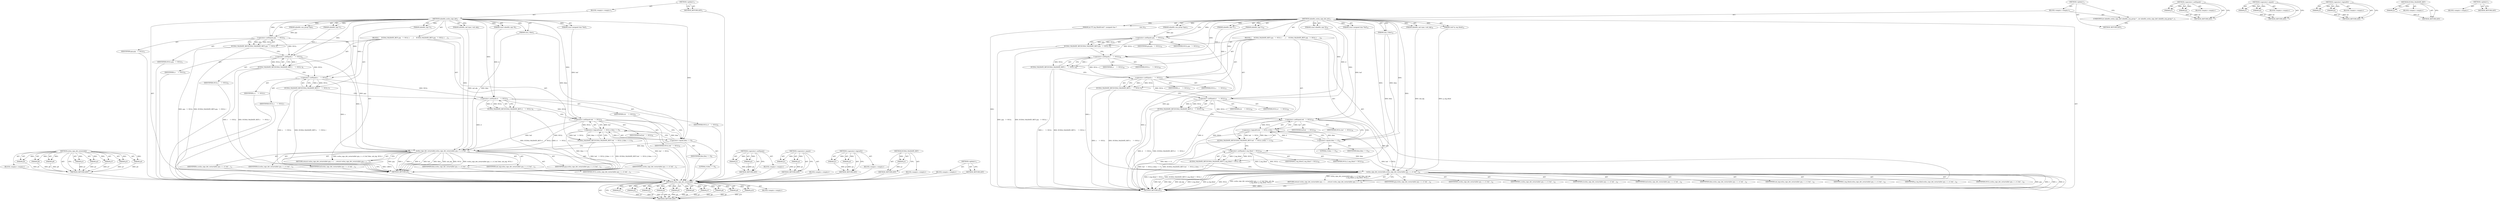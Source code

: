 digraph "&lt;global&gt;" {
vulnerable_97 [label=<(METHOD,ecdsa_sign_det_restartable)>];
vulnerable_98 [label=<(PARAM,p1)>];
vulnerable_99 [label=<(PARAM,p2)>];
vulnerable_100 [label=<(PARAM,p3)>];
vulnerable_101 [label=<(PARAM,p4)>];
vulnerable_102 [label=<(PARAM,p5)>];
vulnerable_103 [label=<(PARAM,p6)>];
vulnerable_104 [label=<(PARAM,p7)>];
vulnerable_105 [label=<(PARAM,p8)>];
vulnerable_106 [label=<(BLOCK,&lt;empty&gt;,&lt;empty&gt;)>];
vulnerable_107 [label=<(METHOD_RETURN,ANY)>];
vulnerable_6 [label=<(METHOD,&lt;global&gt;)<SUB>1</SUB>>];
vulnerable_7 [label=<(BLOCK,&lt;empty&gt;,&lt;empty&gt;)<SUB>1</SUB>>];
vulnerable_8 [label=<(METHOD,mbedtls_ecdsa_sign_det)<SUB>1</SUB>>];
vulnerable_9 [label=<(PARAM,mbedtls_ecp_group *grp)<SUB>1</SUB>>];
vulnerable_10 [label=<(PARAM,mbedtls_mpi *r)<SUB>1</SUB>>];
vulnerable_11 [label=<(PARAM,mbedtls_mpi *s)<SUB>1</SUB>>];
vulnerable_12 [label=<(PARAM,const mbedtls_mpi *d)<SUB>2</SUB>>];
vulnerable_13 [label=<(PARAM,const unsigned char *buf)<SUB>2</SUB>>];
vulnerable_14 [label=<(PARAM,size_t blen)<SUB>2</SUB>>];
vulnerable_15 [label=<(PARAM,mbedtls_md_type_t md_alg)<SUB>3</SUB>>];
vulnerable_16 [label=<(BLOCK,{
     ECDSA_VALIDATE_RET( grp   != NULL );
   ...,{
     ECDSA_VALIDATE_RET( grp   != NULL );
   ...)<SUB>4</SUB>>];
vulnerable_17 [label=<(ECDSA_VALIDATE_RET,ECDSA_VALIDATE_RET( grp   != NULL ))<SUB>5</SUB>>];
vulnerable_18 [label=<(&lt;operator&gt;.notEquals,grp   != NULL)<SUB>5</SUB>>];
vulnerable_19 [label=<(IDENTIFIER,grp,grp   != NULL)<SUB>5</SUB>>];
vulnerable_20 [label=<(IDENTIFIER,NULL,grp   != NULL)<SUB>5</SUB>>];
vulnerable_21 [label=<(ECDSA_VALIDATE_RET,ECDSA_VALIDATE_RET( r     != NULL ))<SUB>6</SUB>>];
vulnerable_22 [label=<(&lt;operator&gt;.notEquals,r     != NULL)<SUB>6</SUB>>];
vulnerable_23 [label=<(IDENTIFIER,r,r     != NULL)<SUB>6</SUB>>];
vulnerable_24 [label=<(IDENTIFIER,NULL,r     != NULL)<SUB>6</SUB>>];
vulnerable_25 [label=<(ECDSA_VALIDATE_RET,ECDSA_VALIDATE_RET( s     != NULL ))<SUB>7</SUB>>];
vulnerable_26 [label=<(&lt;operator&gt;.notEquals,s     != NULL)<SUB>7</SUB>>];
vulnerable_27 [label=<(IDENTIFIER,s,s     != NULL)<SUB>7</SUB>>];
vulnerable_28 [label=<(IDENTIFIER,NULL,s     != NULL)<SUB>7</SUB>>];
vulnerable_29 [label=<(ECDSA_VALIDATE_RET,ECDSA_VALIDATE_RET( d     != NULL ))<SUB>8</SUB>>];
vulnerable_30 [label=<(&lt;operator&gt;.notEquals,d     != NULL)<SUB>8</SUB>>];
vulnerable_31 [label=<(IDENTIFIER,d,d     != NULL)<SUB>8</SUB>>];
vulnerable_32 [label=<(IDENTIFIER,NULL,d     != NULL)<SUB>8</SUB>>];
vulnerable_33 [label=<(ECDSA_VALIDATE_RET,ECDSA_VALIDATE_RET( buf   != NULL || blen == 0 ))<SUB>9</SUB>>];
vulnerable_34 [label=<(&lt;operator&gt;.logicalOr,buf   != NULL || blen == 0)<SUB>9</SUB>>];
vulnerable_35 [label=<(&lt;operator&gt;.notEquals,buf   != NULL)<SUB>9</SUB>>];
vulnerable_36 [label=<(IDENTIFIER,buf,buf   != NULL)<SUB>9</SUB>>];
vulnerable_37 [label=<(IDENTIFIER,NULL,buf   != NULL)<SUB>9</SUB>>];
vulnerable_38 [label=<(&lt;operator&gt;.equals,blen == 0)<SUB>9</SUB>>];
vulnerable_39 [label=<(IDENTIFIER,blen,blen == 0)<SUB>9</SUB>>];
vulnerable_40 [label=<(LITERAL,0,blen == 0)<SUB>9</SUB>>];
vulnerable_41 [label=<(RETURN,return( ecdsa_sign_det_restartable( grp, r, s, ...,return( ecdsa_sign_det_restartable( grp, r, s, ...)<SUB>11</SUB>>];
vulnerable_42 [label=<(ecdsa_sign_det_restartable,ecdsa_sign_det_restartable( grp, r, s, d, buf, ...)<SUB>11</SUB>>];
vulnerable_43 [label=<(IDENTIFIER,grp,ecdsa_sign_det_restartable( grp, r, s, d, buf, ...)<SUB>11</SUB>>];
vulnerable_44 [label=<(IDENTIFIER,r,ecdsa_sign_det_restartable( grp, r, s, d, buf, ...)<SUB>11</SUB>>];
vulnerable_45 [label=<(IDENTIFIER,s,ecdsa_sign_det_restartable( grp, r, s, d, buf, ...)<SUB>11</SUB>>];
vulnerable_46 [label=<(IDENTIFIER,d,ecdsa_sign_det_restartable( grp, r, s, d, buf, ...)<SUB>11</SUB>>];
vulnerable_47 [label=<(IDENTIFIER,buf,ecdsa_sign_det_restartable( grp, r, s, d, buf, ...)<SUB>11</SUB>>];
vulnerable_48 [label=<(IDENTIFIER,blen,ecdsa_sign_det_restartable( grp, r, s, d, buf, ...)<SUB>11</SUB>>];
vulnerable_49 [label=<(IDENTIFIER,md_alg,ecdsa_sign_det_restartable( grp, r, s, d, buf, ...)<SUB>11</SUB>>];
vulnerable_50 [label=<(IDENTIFIER,NULL,ecdsa_sign_det_restartable( grp, r, s, d, buf, ...)<SUB>11</SUB>>];
vulnerable_51 [label=<(METHOD_RETURN,int)<SUB>1</SUB>>];
vulnerable_53 [label=<(METHOD_RETURN,ANY)<SUB>1</SUB>>];
vulnerable_82 [label=<(METHOD,&lt;operator&gt;.notEquals)>];
vulnerable_83 [label=<(PARAM,p1)>];
vulnerable_84 [label=<(PARAM,p2)>];
vulnerable_85 [label=<(BLOCK,&lt;empty&gt;,&lt;empty&gt;)>];
vulnerable_86 [label=<(METHOD_RETURN,ANY)>];
vulnerable_92 [label=<(METHOD,&lt;operator&gt;.equals)>];
vulnerable_93 [label=<(PARAM,p1)>];
vulnerable_94 [label=<(PARAM,p2)>];
vulnerable_95 [label=<(BLOCK,&lt;empty&gt;,&lt;empty&gt;)>];
vulnerable_96 [label=<(METHOD_RETURN,ANY)>];
vulnerable_87 [label=<(METHOD,&lt;operator&gt;.logicalOr)>];
vulnerable_88 [label=<(PARAM,p1)>];
vulnerable_89 [label=<(PARAM,p2)>];
vulnerable_90 [label=<(BLOCK,&lt;empty&gt;,&lt;empty&gt;)>];
vulnerable_91 [label=<(METHOD_RETURN,ANY)>];
vulnerable_78 [label=<(METHOD,ECDSA_VALIDATE_RET)>];
vulnerable_79 [label=<(PARAM,p1)>];
vulnerable_80 [label=<(BLOCK,&lt;empty&gt;,&lt;empty&gt;)>];
vulnerable_81 [label=<(METHOD_RETURN,ANY)>];
vulnerable_72 [label=<(METHOD,&lt;global&gt;)<SUB>1</SUB>>];
vulnerable_73 [label=<(BLOCK,&lt;empty&gt;,&lt;empty&gt;)>];
vulnerable_74 [label=<(METHOD_RETURN,ANY)>];
fixed_108 [label=<(METHOD,ecdsa_sign_det_restartable)>];
fixed_109 [label=<(PARAM,p1)>];
fixed_110 [label=<(PARAM,p2)>];
fixed_111 [label=<(PARAM,p3)>];
fixed_112 [label=<(PARAM,p4)>];
fixed_113 [label=<(PARAM,p5)>];
fixed_114 [label=<(PARAM,p6)>];
fixed_115 [label=<(PARAM,p7)>];
fixed_116 [label=<(PARAM,p8)>];
fixed_117 [label=<(PARAM,p9)>];
fixed_118 [label=<(PARAM,p10)>];
fixed_119 [label=<(BLOCK,&lt;empty&gt;,&lt;empty&gt;)>];
fixed_120 [label=<(METHOD_RETURN,ANY)>];
fixed_6 [label=<(METHOD,&lt;global&gt;)<SUB>1</SUB>>];
fixed_7 [label=<(BLOCK,&lt;empty&gt;,&lt;empty&gt;)<SUB>1</SUB>>];
fixed_8 [label=<(UNKNOWN,int mbedtls_ecdsa_sign_det( mbedtls_ecp_group *...,int mbedtls_ecdsa_sign_det( mbedtls_ecp_group *...)<SUB>1</SUB>>];
fixed_9 [label=<(METHOD,mbedtls_ecdsa_sign_det_ext)<SUB>17</SUB>>];
fixed_10 [label=<(PARAM,mbedtls_ecp_group *grp)<SUB>17</SUB>>];
fixed_11 [label=<(PARAM,mbedtls_mpi *r)<SUB>17</SUB>>];
fixed_12 [label=<(PARAM,mbedtls_mpi *s)<SUB>18</SUB>>];
fixed_13 [label=<(PARAM,const mbedtls_mpi *d)<SUB>18</SUB>>];
fixed_14 [label=<(PARAM,const unsigned char *buf)<SUB>19</SUB>>];
fixed_15 [label=<(PARAM,size_t blen)<SUB>19</SUB>>];
fixed_16 [label=<(PARAM,mbedtls_md_type_t md_alg)<SUB>20</SUB>>];
fixed_17 [label=<(PARAM,int (*f_rng_blind)(void *, unsigned char *,
                                                   size_t))<SUB>21</SUB>>];
fixed_18 [label=<(PARAM,void *p_rng_blind)<SUB>23</SUB>>];
fixed_19 [label=<(BLOCK,{
     ECDSA_VALIDATE_RET( grp   != NULL );
   ...,{
     ECDSA_VALIDATE_RET( grp   != NULL );
   ...)<SUB>24</SUB>>];
fixed_20 [label=<(ECDSA_VALIDATE_RET,ECDSA_VALIDATE_RET( grp   != NULL ))<SUB>25</SUB>>];
fixed_21 [label=<(&lt;operator&gt;.notEquals,grp   != NULL)<SUB>25</SUB>>];
fixed_22 [label=<(IDENTIFIER,grp,grp   != NULL)<SUB>25</SUB>>];
fixed_23 [label=<(IDENTIFIER,NULL,grp   != NULL)<SUB>25</SUB>>];
fixed_24 [label=<(ECDSA_VALIDATE_RET,ECDSA_VALIDATE_RET( r     != NULL ))<SUB>26</SUB>>];
fixed_25 [label=<(&lt;operator&gt;.notEquals,r     != NULL)<SUB>26</SUB>>];
fixed_26 [label=<(IDENTIFIER,r,r     != NULL)<SUB>26</SUB>>];
fixed_27 [label=<(IDENTIFIER,NULL,r     != NULL)<SUB>26</SUB>>];
fixed_28 [label=<(ECDSA_VALIDATE_RET,ECDSA_VALIDATE_RET( s     != NULL ))<SUB>27</SUB>>];
fixed_29 [label=<(&lt;operator&gt;.notEquals,s     != NULL)<SUB>27</SUB>>];
fixed_30 [label=<(IDENTIFIER,s,s     != NULL)<SUB>27</SUB>>];
fixed_31 [label=<(IDENTIFIER,NULL,s     != NULL)<SUB>27</SUB>>];
fixed_32 [label=<(ECDSA_VALIDATE_RET,ECDSA_VALIDATE_RET( d     != NULL ))<SUB>28</SUB>>];
fixed_33 [label=<(&lt;operator&gt;.notEquals,d     != NULL)<SUB>28</SUB>>];
fixed_34 [label=<(IDENTIFIER,d,d     != NULL)<SUB>28</SUB>>];
fixed_35 [label=<(IDENTIFIER,NULL,d     != NULL)<SUB>28</SUB>>];
fixed_36 [label=<(ECDSA_VALIDATE_RET,ECDSA_VALIDATE_RET( buf   != NULL || blen == 0 ))<SUB>29</SUB>>];
fixed_37 [label=<(&lt;operator&gt;.logicalOr,buf   != NULL || blen == 0)<SUB>29</SUB>>];
fixed_38 [label=<(&lt;operator&gt;.notEquals,buf   != NULL)<SUB>29</SUB>>];
fixed_39 [label=<(IDENTIFIER,buf,buf   != NULL)<SUB>29</SUB>>];
fixed_40 [label=<(IDENTIFIER,NULL,buf   != NULL)<SUB>29</SUB>>];
fixed_41 [label=<(&lt;operator&gt;.equals,blen == 0)<SUB>29</SUB>>];
fixed_42 [label=<(IDENTIFIER,blen,blen == 0)<SUB>29</SUB>>];
fixed_43 [label=<(LITERAL,0,blen == 0)<SUB>29</SUB>>];
fixed_44 [label=<(ECDSA_VALIDATE_RET,ECDSA_VALIDATE_RET( f_rng_blind != NULL ))<SUB>30</SUB>>];
fixed_45 [label=<(&lt;operator&gt;.notEquals,f_rng_blind != NULL)<SUB>30</SUB>>];
fixed_46 [label=<(IDENTIFIER,f_rng_blind,f_rng_blind != NULL)<SUB>30</SUB>>];
fixed_47 [label=<(IDENTIFIER,NULL,f_rng_blind != NULL)<SUB>30</SUB>>];
fixed_48 [label=<(RETURN,return( ecdsa_sign_det_restartable( grp, r, s, ...,return( ecdsa_sign_det_restartable( grp, r, s, ...)<SUB>32</SUB>>];
fixed_49 [label=<(ecdsa_sign_det_restartable,ecdsa_sign_det_restartable( grp, r, s, d, buf, ...)<SUB>32</SUB>>];
fixed_50 [label=<(IDENTIFIER,grp,ecdsa_sign_det_restartable( grp, r, s, d, buf, ...)<SUB>32</SUB>>];
fixed_51 [label=<(IDENTIFIER,r,ecdsa_sign_det_restartable( grp, r, s, d, buf, ...)<SUB>32</SUB>>];
fixed_52 [label=<(IDENTIFIER,s,ecdsa_sign_det_restartable( grp, r, s, d, buf, ...)<SUB>32</SUB>>];
fixed_53 [label=<(IDENTIFIER,d,ecdsa_sign_det_restartable( grp, r, s, d, buf, ...)<SUB>32</SUB>>];
fixed_54 [label=<(IDENTIFIER,buf,ecdsa_sign_det_restartable( grp, r, s, d, buf, ...)<SUB>32</SUB>>];
fixed_55 [label=<(IDENTIFIER,blen,ecdsa_sign_det_restartable( grp, r, s, d, buf, ...)<SUB>32</SUB>>];
fixed_56 [label=<(IDENTIFIER,md_alg,ecdsa_sign_det_restartable( grp, r, s, d, buf, ...)<SUB>32</SUB>>];
fixed_57 [label=<(IDENTIFIER,f_rng_blind,ecdsa_sign_det_restartable( grp, r, s, d, buf, ...)<SUB>33</SUB>>];
fixed_58 [label=<(IDENTIFIER,p_rng_blind,ecdsa_sign_det_restartable( grp, r, s, d, buf, ...)<SUB>33</SUB>>];
fixed_59 [label=<(IDENTIFIER,NULL,ecdsa_sign_det_restartable( grp, r, s, d, buf, ...)<SUB>33</SUB>>];
fixed_60 [label=<(METHOD_RETURN,int)<SUB>17</SUB>>];
fixed_62 [label=<(METHOD_RETURN,ANY)<SUB>1</SUB>>];
fixed_93 [label=<(METHOD,&lt;operator&gt;.notEquals)>];
fixed_94 [label=<(PARAM,p1)>];
fixed_95 [label=<(PARAM,p2)>];
fixed_96 [label=<(BLOCK,&lt;empty&gt;,&lt;empty&gt;)>];
fixed_97 [label=<(METHOD_RETURN,ANY)>];
fixed_103 [label=<(METHOD,&lt;operator&gt;.equals)>];
fixed_104 [label=<(PARAM,p1)>];
fixed_105 [label=<(PARAM,p2)>];
fixed_106 [label=<(BLOCK,&lt;empty&gt;,&lt;empty&gt;)>];
fixed_107 [label=<(METHOD_RETURN,ANY)>];
fixed_98 [label=<(METHOD,&lt;operator&gt;.logicalOr)>];
fixed_99 [label=<(PARAM,p1)>];
fixed_100 [label=<(PARAM,p2)>];
fixed_101 [label=<(BLOCK,&lt;empty&gt;,&lt;empty&gt;)>];
fixed_102 [label=<(METHOD_RETURN,ANY)>];
fixed_89 [label=<(METHOD,ECDSA_VALIDATE_RET)>];
fixed_90 [label=<(PARAM,p1)>];
fixed_91 [label=<(BLOCK,&lt;empty&gt;,&lt;empty&gt;)>];
fixed_92 [label=<(METHOD_RETURN,ANY)>];
fixed_83 [label=<(METHOD,&lt;global&gt;)<SUB>1</SUB>>];
fixed_84 [label=<(BLOCK,&lt;empty&gt;,&lt;empty&gt;)>];
fixed_85 [label=<(METHOD_RETURN,ANY)>];
vulnerable_97 -> vulnerable_98  [key=0, label="AST: "];
vulnerable_97 -> vulnerable_98  [key=1, label="DDG: "];
vulnerable_97 -> vulnerable_106  [key=0, label="AST: "];
vulnerable_97 -> vulnerable_99  [key=0, label="AST: "];
vulnerable_97 -> vulnerable_99  [key=1, label="DDG: "];
vulnerable_97 -> vulnerable_107  [key=0, label="AST: "];
vulnerable_97 -> vulnerable_107  [key=1, label="CFG: "];
vulnerable_97 -> vulnerable_100  [key=0, label="AST: "];
vulnerable_97 -> vulnerable_100  [key=1, label="DDG: "];
vulnerable_97 -> vulnerable_101  [key=0, label="AST: "];
vulnerable_97 -> vulnerable_101  [key=1, label="DDG: "];
vulnerable_97 -> vulnerable_102  [key=0, label="AST: "];
vulnerable_97 -> vulnerable_102  [key=1, label="DDG: "];
vulnerable_97 -> vulnerable_103  [key=0, label="AST: "];
vulnerable_97 -> vulnerable_103  [key=1, label="DDG: "];
vulnerable_97 -> vulnerable_104  [key=0, label="AST: "];
vulnerable_97 -> vulnerable_104  [key=1, label="DDG: "];
vulnerable_97 -> vulnerable_105  [key=0, label="AST: "];
vulnerable_97 -> vulnerable_105  [key=1, label="DDG: "];
vulnerable_98 -> vulnerable_107  [key=0, label="DDG: p1"];
vulnerable_99 -> vulnerable_107  [key=0, label="DDG: p2"];
vulnerable_100 -> vulnerable_107  [key=0, label="DDG: p3"];
vulnerable_101 -> vulnerable_107  [key=0, label="DDG: p4"];
vulnerable_102 -> vulnerable_107  [key=0, label="DDG: p5"];
vulnerable_103 -> vulnerable_107  [key=0, label="DDG: p6"];
vulnerable_104 -> vulnerable_107  [key=0, label="DDG: p7"];
vulnerable_105 -> vulnerable_107  [key=0, label="DDG: p8"];
vulnerable_106 -> fixed_108  [key=0];
vulnerable_107 -> fixed_108  [key=0];
vulnerable_6 -> vulnerable_7  [key=0, label="AST: "];
vulnerable_6 -> vulnerable_53  [key=0, label="AST: "];
vulnerable_6 -> vulnerable_53  [key=1, label="CFG: "];
vulnerable_7 -> vulnerable_8  [key=0, label="AST: "];
vulnerable_8 -> vulnerable_9  [key=0, label="AST: "];
vulnerable_8 -> vulnerable_9  [key=1, label="DDG: "];
vulnerable_8 -> vulnerable_10  [key=0, label="AST: "];
vulnerable_8 -> vulnerable_10  [key=1, label="DDG: "];
vulnerable_8 -> vulnerable_11  [key=0, label="AST: "];
vulnerable_8 -> vulnerable_11  [key=1, label="DDG: "];
vulnerable_8 -> vulnerable_12  [key=0, label="AST: "];
vulnerable_8 -> vulnerable_12  [key=1, label="DDG: "];
vulnerable_8 -> vulnerable_13  [key=0, label="AST: "];
vulnerable_8 -> vulnerable_13  [key=1, label="DDG: "];
vulnerable_8 -> vulnerable_14  [key=0, label="AST: "];
vulnerable_8 -> vulnerable_14  [key=1, label="DDG: "];
vulnerable_8 -> vulnerable_15  [key=0, label="AST: "];
vulnerable_8 -> vulnerable_15  [key=1, label="DDG: "];
vulnerable_8 -> vulnerable_16  [key=0, label="AST: "];
vulnerable_8 -> vulnerable_51  [key=0, label="AST: "];
vulnerable_8 -> vulnerable_18  [key=0, label="CFG: "];
vulnerable_8 -> vulnerable_18  [key=1, label="DDG: "];
vulnerable_8 -> vulnerable_22  [key=0, label="DDG: "];
vulnerable_8 -> vulnerable_26  [key=0, label="DDG: "];
vulnerable_8 -> vulnerable_30  [key=0, label="DDG: "];
vulnerable_8 -> vulnerable_42  [key=0, label="DDG: "];
vulnerable_8 -> vulnerable_35  [key=0, label="DDG: "];
vulnerable_8 -> vulnerable_38  [key=0, label="DDG: "];
vulnerable_9 -> vulnerable_18  [key=0, label="DDG: grp"];
vulnerable_10 -> vulnerable_22  [key=0, label="DDG: r"];
vulnerable_11 -> vulnerable_26  [key=0, label="DDG: s"];
vulnerable_12 -> vulnerable_30  [key=0, label="DDG: d"];
vulnerable_13 -> vulnerable_35  [key=0, label="DDG: buf"];
vulnerable_14 -> vulnerable_42  [key=0, label="DDG: blen"];
vulnerable_14 -> vulnerable_38  [key=0, label="DDG: blen"];
vulnerable_15 -> vulnerable_42  [key=0, label="DDG: md_alg"];
vulnerable_16 -> vulnerable_17  [key=0, label="AST: "];
vulnerable_16 -> vulnerable_21  [key=0, label="AST: "];
vulnerable_16 -> vulnerable_25  [key=0, label="AST: "];
vulnerable_16 -> vulnerable_29  [key=0, label="AST: "];
vulnerable_16 -> vulnerable_33  [key=0, label="AST: "];
vulnerable_16 -> vulnerable_41  [key=0, label="AST: "];
vulnerable_17 -> vulnerable_18  [key=0, label="AST: "];
vulnerable_17 -> vulnerable_22  [key=0, label="CFG: "];
vulnerable_17 -> vulnerable_51  [key=0, label="DDG: grp   != NULL"];
vulnerable_17 -> vulnerable_51  [key=1, label="DDG: ECDSA_VALIDATE_RET( grp   != NULL )"];
vulnerable_18 -> vulnerable_19  [key=0, label="AST: "];
vulnerable_18 -> vulnerable_20  [key=0, label="AST: "];
vulnerable_18 -> vulnerable_17  [key=0, label="CFG: "];
vulnerable_18 -> vulnerable_17  [key=1, label="DDG: grp"];
vulnerable_18 -> vulnerable_17  [key=2, label="DDG: NULL"];
vulnerable_18 -> vulnerable_22  [key=0, label="DDG: NULL"];
vulnerable_18 -> vulnerable_42  [key=0, label="DDG: grp"];
vulnerable_19 -> fixed_108  [key=0];
vulnerable_20 -> fixed_108  [key=0];
vulnerable_21 -> vulnerable_22  [key=0, label="AST: "];
vulnerable_21 -> vulnerable_26  [key=0, label="CFG: "];
vulnerable_21 -> vulnerable_51  [key=0, label="DDG: r     != NULL"];
vulnerable_21 -> vulnerable_51  [key=1, label="DDG: ECDSA_VALIDATE_RET( r     != NULL )"];
vulnerable_22 -> vulnerable_23  [key=0, label="AST: "];
vulnerable_22 -> vulnerable_24  [key=0, label="AST: "];
vulnerable_22 -> vulnerable_21  [key=0, label="CFG: "];
vulnerable_22 -> vulnerable_21  [key=1, label="DDG: r"];
vulnerable_22 -> vulnerable_21  [key=2, label="DDG: NULL"];
vulnerable_22 -> vulnerable_26  [key=0, label="DDG: NULL"];
vulnerable_22 -> vulnerable_42  [key=0, label="DDG: r"];
vulnerable_23 -> fixed_108  [key=0];
vulnerable_24 -> fixed_108  [key=0];
vulnerable_25 -> vulnerable_26  [key=0, label="AST: "];
vulnerable_25 -> vulnerable_30  [key=0, label="CFG: "];
vulnerable_25 -> vulnerable_51  [key=0, label="DDG: s     != NULL"];
vulnerable_25 -> vulnerable_51  [key=1, label="DDG: ECDSA_VALIDATE_RET( s     != NULL )"];
vulnerable_26 -> vulnerable_27  [key=0, label="AST: "];
vulnerable_26 -> vulnerable_28  [key=0, label="AST: "];
vulnerable_26 -> vulnerable_25  [key=0, label="CFG: "];
vulnerable_26 -> vulnerable_25  [key=1, label="DDG: s"];
vulnerable_26 -> vulnerable_25  [key=2, label="DDG: NULL"];
vulnerable_26 -> vulnerable_30  [key=0, label="DDG: NULL"];
vulnerable_26 -> vulnerable_42  [key=0, label="DDG: s"];
vulnerable_27 -> fixed_108  [key=0];
vulnerable_28 -> fixed_108  [key=0];
vulnerable_29 -> vulnerable_30  [key=0, label="AST: "];
vulnerable_29 -> vulnerable_35  [key=0, label="CFG: "];
vulnerable_29 -> vulnerable_51  [key=0, label="DDG: d     != NULL"];
vulnerable_29 -> vulnerable_51  [key=1, label="DDG: ECDSA_VALIDATE_RET( d     != NULL )"];
vulnerable_30 -> vulnerable_31  [key=0, label="AST: "];
vulnerable_30 -> vulnerable_32  [key=0, label="AST: "];
vulnerable_30 -> vulnerable_29  [key=0, label="CFG: "];
vulnerable_30 -> vulnerable_29  [key=1, label="DDG: d"];
vulnerable_30 -> vulnerable_29  [key=2, label="DDG: NULL"];
vulnerable_30 -> vulnerable_42  [key=0, label="DDG: d"];
vulnerable_30 -> vulnerable_35  [key=0, label="DDG: NULL"];
vulnerable_31 -> fixed_108  [key=0];
vulnerable_32 -> fixed_108  [key=0];
vulnerable_33 -> vulnerable_34  [key=0, label="AST: "];
vulnerable_33 -> vulnerable_42  [key=0, label="CFG: "];
vulnerable_33 -> vulnerable_51  [key=0, label="DDG: buf   != NULL || blen == 0"];
vulnerable_33 -> vulnerable_51  [key=1, label="DDG: ECDSA_VALIDATE_RET( buf   != NULL || blen == 0 )"];
vulnerable_34 -> vulnerable_35  [key=0, label="AST: "];
vulnerable_34 -> vulnerable_38  [key=0, label="AST: "];
vulnerable_34 -> vulnerable_33  [key=0, label="CFG: "];
vulnerable_34 -> vulnerable_33  [key=1, label="DDG: buf   != NULL"];
vulnerable_34 -> vulnerable_33  [key=2, label="DDG: blen == 0"];
vulnerable_34 -> vulnerable_51  [key=0, label="DDG: buf   != NULL"];
vulnerable_34 -> vulnerable_51  [key=1, label="DDG: blen == 0"];
vulnerable_35 -> vulnerable_36  [key=0, label="AST: "];
vulnerable_35 -> vulnerable_37  [key=0, label="AST: "];
vulnerable_35 -> vulnerable_34  [key=0, label="CFG: "];
vulnerable_35 -> vulnerable_34  [key=1, label="DDG: buf"];
vulnerable_35 -> vulnerable_34  [key=2, label="DDG: NULL"];
vulnerable_35 -> vulnerable_38  [key=0, label="CFG: "];
vulnerable_35 -> vulnerable_38  [key=1, label="CDG: "];
vulnerable_35 -> vulnerable_42  [key=0, label="DDG: buf"];
vulnerable_35 -> vulnerable_42  [key=1, label="DDG: NULL"];
vulnerable_36 -> fixed_108  [key=0];
vulnerable_37 -> fixed_108  [key=0];
vulnerable_38 -> vulnerable_39  [key=0, label="AST: "];
vulnerable_38 -> vulnerable_40  [key=0, label="AST: "];
vulnerable_38 -> vulnerable_34  [key=0, label="CFG: "];
vulnerable_38 -> vulnerable_34  [key=1, label="DDG: blen"];
vulnerable_38 -> vulnerable_34  [key=2, label="DDG: 0"];
vulnerable_38 -> vulnerable_42  [key=0, label="DDG: blen"];
vulnerable_39 -> fixed_108  [key=0];
vulnerable_40 -> fixed_108  [key=0];
vulnerable_41 -> vulnerable_42  [key=0, label="AST: "];
vulnerable_41 -> vulnerable_51  [key=0, label="CFG: "];
vulnerable_41 -> vulnerable_51  [key=1, label="DDG: &lt;RET&gt;"];
vulnerable_42 -> vulnerable_43  [key=0, label="AST: "];
vulnerable_42 -> vulnerable_44  [key=0, label="AST: "];
vulnerable_42 -> vulnerable_45  [key=0, label="AST: "];
vulnerable_42 -> vulnerable_46  [key=0, label="AST: "];
vulnerable_42 -> vulnerable_47  [key=0, label="AST: "];
vulnerable_42 -> vulnerable_48  [key=0, label="AST: "];
vulnerable_42 -> vulnerable_49  [key=0, label="AST: "];
vulnerable_42 -> vulnerable_50  [key=0, label="AST: "];
vulnerable_42 -> vulnerable_41  [key=0, label="CFG: "];
vulnerable_42 -> vulnerable_41  [key=1, label="DDG: ecdsa_sign_det_restartable( grp, r, s, d, buf, blen, md_alg, NULL )"];
vulnerable_42 -> vulnerable_51  [key=0, label="DDG: grp"];
vulnerable_42 -> vulnerable_51  [key=1, label="DDG: r"];
vulnerable_42 -> vulnerable_51  [key=2, label="DDG: s"];
vulnerable_42 -> vulnerable_51  [key=3, label="DDG: d"];
vulnerable_42 -> vulnerable_51  [key=4, label="DDG: buf"];
vulnerable_42 -> vulnerable_51  [key=5, label="DDG: blen"];
vulnerable_42 -> vulnerable_51  [key=6, label="DDG: md_alg"];
vulnerable_42 -> vulnerable_51  [key=7, label="DDG: NULL"];
vulnerable_42 -> vulnerable_51  [key=8, label="DDG: ecdsa_sign_det_restartable( grp, r, s, d, buf, blen, md_alg, NULL )"];
vulnerable_43 -> fixed_108  [key=0];
vulnerable_44 -> fixed_108  [key=0];
vulnerable_45 -> fixed_108  [key=0];
vulnerable_46 -> fixed_108  [key=0];
vulnerable_47 -> fixed_108  [key=0];
vulnerable_48 -> fixed_108  [key=0];
vulnerable_49 -> fixed_108  [key=0];
vulnerable_50 -> fixed_108  [key=0];
vulnerable_51 -> fixed_108  [key=0];
vulnerable_53 -> fixed_108  [key=0];
vulnerable_82 -> vulnerable_83  [key=0, label="AST: "];
vulnerable_82 -> vulnerable_83  [key=1, label="DDG: "];
vulnerable_82 -> vulnerable_85  [key=0, label="AST: "];
vulnerable_82 -> vulnerable_84  [key=0, label="AST: "];
vulnerable_82 -> vulnerable_84  [key=1, label="DDG: "];
vulnerable_82 -> vulnerable_86  [key=0, label="AST: "];
vulnerable_82 -> vulnerable_86  [key=1, label="CFG: "];
vulnerable_83 -> vulnerable_86  [key=0, label="DDG: p1"];
vulnerable_84 -> vulnerable_86  [key=0, label="DDG: p2"];
vulnerable_85 -> fixed_108  [key=0];
vulnerable_86 -> fixed_108  [key=0];
vulnerable_92 -> vulnerable_93  [key=0, label="AST: "];
vulnerable_92 -> vulnerable_93  [key=1, label="DDG: "];
vulnerable_92 -> vulnerable_95  [key=0, label="AST: "];
vulnerable_92 -> vulnerable_94  [key=0, label="AST: "];
vulnerable_92 -> vulnerable_94  [key=1, label="DDG: "];
vulnerable_92 -> vulnerable_96  [key=0, label="AST: "];
vulnerable_92 -> vulnerable_96  [key=1, label="CFG: "];
vulnerable_93 -> vulnerable_96  [key=0, label="DDG: p1"];
vulnerable_94 -> vulnerable_96  [key=0, label="DDG: p2"];
vulnerable_95 -> fixed_108  [key=0];
vulnerable_96 -> fixed_108  [key=0];
vulnerable_87 -> vulnerable_88  [key=0, label="AST: "];
vulnerable_87 -> vulnerable_88  [key=1, label="DDG: "];
vulnerable_87 -> vulnerable_90  [key=0, label="AST: "];
vulnerable_87 -> vulnerable_89  [key=0, label="AST: "];
vulnerable_87 -> vulnerable_89  [key=1, label="DDG: "];
vulnerable_87 -> vulnerable_91  [key=0, label="AST: "];
vulnerable_87 -> vulnerable_91  [key=1, label="CFG: "];
vulnerable_88 -> vulnerable_91  [key=0, label="DDG: p1"];
vulnerable_89 -> vulnerable_91  [key=0, label="DDG: p2"];
vulnerable_90 -> fixed_108  [key=0];
vulnerable_91 -> fixed_108  [key=0];
vulnerable_78 -> vulnerable_79  [key=0, label="AST: "];
vulnerable_78 -> vulnerable_79  [key=1, label="DDG: "];
vulnerable_78 -> vulnerable_80  [key=0, label="AST: "];
vulnerable_78 -> vulnerable_81  [key=0, label="AST: "];
vulnerable_78 -> vulnerable_81  [key=1, label="CFG: "];
vulnerable_79 -> vulnerable_81  [key=0, label="DDG: p1"];
vulnerable_80 -> fixed_108  [key=0];
vulnerable_81 -> fixed_108  [key=0];
vulnerable_72 -> vulnerable_73  [key=0, label="AST: "];
vulnerable_72 -> vulnerable_74  [key=0, label="AST: "];
vulnerable_72 -> vulnerable_74  [key=1, label="CFG: "];
vulnerable_73 -> fixed_108  [key=0];
vulnerable_74 -> fixed_108  [key=0];
fixed_108 -> fixed_109  [key=0, label="AST: "];
fixed_108 -> fixed_109  [key=1, label="DDG: "];
fixed_108 -> fixed_119  [key=0, label="AST: "];
fixed_108 -> fixed_110  [key=0, label="AST: "];
fixed_108 -> fixed_110  [key=1, label="DDG: "];
fixed_108 -> fixed_120  [key=0, label="AST: "];
fixed_108 -> fixed_120  [key=1, label="CFG: "];
fixed_108 -> fixed_111  [key=0, label="AST: "];
fixed_108 -> fixed_111  [key=1, label="DDG: "];
fixed_108 -> fixed_112  [key=0, label="AST: "];
fixed_108 -> fixed_112  [key=1, label="DDG: "];
fixed_108 -> fixed_113  [key=0, label="AST: "];
fixed_108 -> fixed_113  [key=1, label="DDG: "];
fixed_108 -> fixed_114  [key=0, label="AST: "];
fixed_108 -> fixed_114  [key=1, label="DDG: "];
fixed_108 -> fixed_115  [key=0, label="AST: "];
fixed_108 -> fixed_115  [key=1, label="DDG: "];
fixed_108 -> fixed_116  [key=0, label="AST: "];
fixed_108 -> fixed_116  [key=1, label="DDG: "];
fixed_108 -> fixed_117  [key=0, label="AST: "];
fixed_108 -> fixed_117  [key=1, label="DDG: "];
fixed_108 -> fixed_118  [key=0, label="AST: "];
fixed_108 -> fixed_118  [key=1, label="DDG: "];
fixed_109 -> fixed_120  [key=0, label="DDG: p1"];
fixed_110 -> fixed_120  [key=0, label="DDG: p2"];
fixed_111 -> fixed_120  [key=0, label="DDG: p3"];
fixed_112 -> fixed_120  [key=0, label="DDG: p4"];
fixed_113 -> fixed_120  [key=0, label="DDG: p5"];
fixed_114 -> fixed_120  [key=0, label="DDG: p6"];
fixed_115 -> fixed_120  [key=0, label="DDG: p7"];
fixed_116 -> fixed_120  [key=0, label="DDG: p8"];
fixed_117 -> fixed_120  [key=0, label="DDG: p9"];
fixed_118 -> fixed_120  [key=0, label="DDG: p10"];
fixed_6 -> fixed_7  [key=0, label="AST: "];
fixed_6 -> fixed_62  [key=0, label="AST: "];
fixed_6 -> fixed_8  [key=0, label="CFG: "];
fixed_7 -> fixed_8  [key=0, label="AST: "];
fixed_7 -> fixed_9  [key=0, label="AST: "];
fixed_8 -> fixed_62  [key=0, label="CFG: "];
fixed_9 -> fixed_10  [key=0, label="AST: "];
fixed_9 -> fixed_10  [key=1, label="DDG: "];
fixed_9 -> fixed_11  [key=0, label="AST: "];
fixed_9 -> fixed_11  [key=1, label="DDG: "];
fixed_9 -> fixed_12  [key=0, label="AST: "];
fixed_9 -> fixed_12  [key=1, label="DDG: "];
fixed_9 -> fixed_13  [key=0, label="AST: "];
fixed_9 -> fixed_13  [key=1, label="DDG: "];
fixed_9 -> fixed_14  [key=0, label="AST: "];
fixed_9 -> fixed_14  [key=1, label="DDG: "];
fixed_9 -> fixed_15  [key=0, label="AST: "];
fixed_9 -> fixed_15  [key=1, label="DDG: "];
fixed_9 -> fixed_16  [key=0, label="AST: "];
fixed_9 -> fixed_16  [key=1, label="DDG: "];
fixed_9 -> fixed_17  [key=0, label="AST: "];
fixed_9 -> fixed_17  [key=1, label="DDG: "];
fixed_9 -> fixed_18  [key=0, label="AST: "];
fixed_9 -> fixed_18  [key=1, label="DDG: "];
fixed_9 -> fixed_19  [key=0, label="AST: "];
fixed_9 -> fixed_60  [key=0, label="AST: "];
fixed_9 -> fixed_21  [key=0, label="CFG: "];
fixed_9 -> fixed_21  [key=1, label="DDG: "];
fixed_9 -> fixed_25  [key=0, label="DDG: "];
fixed_9 -> fixed_29  [key=0, label="DDG: "];
fixed_9 -> fixed_33  [key=0, label="DDG: "];
fixed_9 -> fixed_45  [key=0, label="DDG: "];
fixed_9 -> fixed_49  [key=0, label="DDG: "];
fixed_9 -> fixed_38  [key=0, label="DDG: "];
fixed_9 -> fixed_41  [key=0, label="DDG: "];
fixed_10 -> fixed_21  [key=0, label="DDG: grp"];
fixed_11 -> fixed_25  [key=0, label="DDG: r"];
fixed_12 -> fixed_29  [key=0, label="DDG: s"];
fixed_13 -> fixed_33  [key=0, label="DDG: d"];
fixed_14 -> fixed_38  [key=0, label="DDG: buf"];
fixed_15 -> fixed_49  [key=0, label="DDG: blen"];
fixed_15 -> fixed_41  [key=0, label="DDG: blen"];
fixed_16 -> fixed_49  [key=0, label="DDG: md_alg"];
fixed_17 -> fixed_60  [key=0, label="DDG: "];
fixed_18 -> fixed_49  [key=0, label="DDG: p_rng_blind"];
fixed_19 -> fixed_20  [key=0, label="AST: "];
fixed_19 -> fixed_24  [key=0, label="AST: "];
fixed_19 -> fixed_28  [key=0, label="AST: "];
fixed_19 -> fixed_32  [key=0, label="AST: "];
fixed_19 -> fixed_36  [key=0, label="AST: "];
fixed_19 -> fixed_44  [key=0, label="AST: "];
fixed_19 -> fixed_48  [key=0, label="AST: "];
fixed_20 -> fixed_21  [key=0, label="AST: "];
fixed_20 -> fixed_25  [key=0, label="CFG: "];
fixed_20 -> fixed_60  [key=0, label="DDG: grp   != NULL"];
fixed_20 -> fixed_60  [key=1, label="DDG: ECDSA_VALIDATE_RET( grp   != NULL )"];
fixed_21 -> fixed_22  [key=0, label="AST: "];
fixed_21 -> fixed_23  [key=0, label="AST: "];
fixed_21 -> fixed_20  [key=0, label="CFG: "];
fixed_21 -> fixed_20  [key=1, label="DDG: grp"];
fixed_21 -> fixed_20  [key=2, label="DDG: NULL"];
fixed_21 -> fixed_25  [key=0, label="DDG: NULL"];
fixed_21 -> fixed_49  [key=0, label="DDG: grp"];
fixed_24 -> fixed_25  [key=0, label="AST: "];
fixed_24 -> fixed_29  [key=0, label="CFG: "];
fixed_24 -> fixed_60  [key=0, label="DDG: r     != NULL"];
fixed_24 -> fixed_60  [key=1, label="DDG: ECDSA_VALIDATE_RET( r     != NULL )"];
fixed_25 -> fixed_26  [key=0, label="AST: "];
fixed_25 -> fixed_27  [key=0, label="AST: "];
fixed_25 -> fixed_24  [key=0, label="CFG: "];
fixed_25 -> fixed_24  [key=1, label="DDG: r"];
fixed_25 -> fixed_24  [key=2, label="DDG: NULL"];
fixed_25 -> fixed_29  [key=0, label="DDG: NULL"];
fixed_25 -> fixed_49  [key=0, label="DDG: r"];
fixed_28 -> fixed_29  [key=0, label="AST: "];
fixed_28 -> fixed_33  [key=0, label="CFG: "];
fixed_28 -> fixed_60  [key=0, label="DDG: s     != NULL"];
fixed_28 -> fixed_60  [key=1, label="DDG: ECDSA_VALIDATE_RET( s     != NULL )"];
fixed_29 -> fixed_30  [key=0, label="AST: "];
fixed_29 -> fixed_31  [key=0, label="AST: "];
fixed_29 -> fixed_28  [key=0, label="CFG: "];
fixed_29 -> fixed_28  [key=1, label="DDG: s"];
fixed_29 -> fixed_28  [key=2, label="DDG: NULL"];
fixed_29 -> fixed_33  [key=0, label="DDG: NULL"];
fixed_29 -> fixed_49  [key=0, label="DDG: s"];
fixed_32 -> fixed_33  [key=0, label="AST: "];
fixed_32 -> fixed_38  [key=0, label="CFG: "];
fixed_32 -> fixed_60  [key=0, label="DDG: d     != NULL"];
fixed_32 -> fixed_60  [key=1, label="DDG: ECDSA_VALIDATE_RET( d     != NULL )"];
fixed_33 -> fixed_34  [key=0, label="AST: "];
fixed_33 -> fixed_35  [key=0, label="AST: "];
fixed_33 -> fixed_32  [key=0, label="CFG: "];
fixed_33 -> fixed_32  [key=1, label="DDG: d"];
fixed_33 -> fixed_32  [key=2, label="DDG: NULL"];
fixed_33 -> fixed_49  [key=0, label="DDG: d"];
fixed_33 -> fixed_38  [key=0, label="DDG: NULL"];
fixed_36 -> fixed_37  [key=0, label="AST: "];
fixed_36 -> fixed_45  [key=0, label="CFG: "];
fixed_36 -> fixed_60  [key=0, label="DDG: buf   != NULL || blen == 0"];
fixed_36 -> fixed_60  [key=1, label="DDG: ECDSA_VALIDATE_RET( buf   != NULL || blen == 0 )"];
fixed_37 -> fixed_38  [key=0, label="AST: "];
fixed_37 -> fixed_41  [key=0, label="AST: "];
fixed_37 -> fixed_36  [key=0, label="CFG: "];
fixed_37 -> fixed_36  [key=1, label="DDG: buf   != NULL"];
fixed_37 -> fixed_36  [key=2, label="DDG: blen == 0"];
fixed_37 -> fixed_60  [key=0, label="DDG: buf   != NULL"];
fixed_37 -> fixed_60  [key=1, label="DDG: blen == 0"];
fixed_38 -> fixed_39  [key=0, label="AST: "];
fixed_38 -> fixed_40  [key=0, label="AST: "];
fixed_38 -> fixed_37  [key=0, label="CFG: "];
fixed_38 -> fixed_37  [key=1, label="DDG: buf"];
fixed_38 -> fixed_37  [key=2, label="DDG: NULL"];
fixed_38 -> fixed_41  [key=0, label="CFG: "];
fixed_38 -> fixed_41  [key=1, label="CDG: "];
fixed_38 -> fixed_45  [key=0, label="DDG: NULL"];
fixed_38 -> fixed_49  [key=0, label="DDG: buf"];
fixed_41 -> fixed_42  [key=0, label="AST: "];
fixed_41 -> fixed_43  [key=0, label="AST: "];
fixed_41 -> fixed_37  [key=0, label="CFG: "];
fixed_41 -> fixed_37  [key=1, label="DDG: blen"];
fixed_41 -> fixed_37  [key=2, label="DDG: 0"];
fixed_41 -> fixed_49  [key=0, label="DDG: blen"];
fixed_44 -> fixed_45  [key=0, label="AST: "];
fixed_44 -> fixed_49  [key=0, label="CFG: "];
fixed_44 -> fixed_60  [key=0, label="DDG: f_rng_blind != NULL"];
fixed_44 -> fixed_60  [key=1, label="DDG: ECDSA_VALIDATE_RET( f_rng_blind != NULL )"];
fixed_45 -> fixed_46  [key=0, label="AST: "];
fixed_45 -> fixed_47  [key=0, label="AST: "];
fixed_45 -> fixed_44  [key=0, label="CFG: "];
fixed_45 -> fixed_44  [key=1, label="DDG: f_rng_blind"];
fixed_45 -> fixed_44  [key=2, label="DDG: NULL"];
fixed_45 -> fixed_49  [key=0, label="DDG: f_rng_blind"];
fixed_45 -> fixed_49  [key=1, label="DDG: NULL"];
fixed_48 -> fixed_49  [key=0, label="AST: "];
fixed_48 -> fixed_60  [key=0, label="CFG: "];
fixed_48 -> fixed_60  [key=1, label="DDG: &lt;RET&gt;"];
fixed_49 -> fixed_50  [key=0, label="AST: "];
fixed_49 -> fixed_51  [key=0, label="AST: "];
fixed_49 -> fixed_52  [key=0, label="AST: "];
fixed_49 -> fixed_53  [key=0, label="AST: "];
fixed_49 -> fixed_54  [key=0, label="AST: "];
fixed_49 -> fixed_55  [key=0, label="AST: "];
fixed_49 -> fixed_56  [key=0, label="AST: "];
fixed_49 -> fixed_57  [key=0, label="AST: "];
fixed_49 -> fixed_58  [key=0, label="AST: "];
fixed_49 -> fixed_59  [key=0, label="AST: "];
fixed_49 -> fixed_48  [key=0, label="CFG: "];
fixed_49 -> fixed_48  [key=1, label="DDG: ecdsa_sign_det_restartable( grp, r, s, d, buf, blen, md_alg,
                                        f_rng_blind, p_rng_blind, NULL )"];
fixed_49 -> fixed_60  [key=0, label="DDG: grp"];
fixed_49 -> fixed_60  [key=1, label="DDG: r"];
fixed_49 -> fixed_60  [key=2, label="DDG: s"];
fixed_49 -> fixed_60  [key=3, label="DDG: d"];
fixed_49 -> fixed_60  [key=4, label="DDG: buf"];
fixed_49 -> fixed_60  [key=5, label="DDG: blen"];
fixed_49 -> fixed_60  [key=6, label="DDG: md_alg"];
fixed_49 -> fixed_60  [key=7, label="DDG: f_rng_blind"];
fixed_49 -> fixed_60  [key=8, label="DDG: p_rng_blind"];
fixed_49 -> fixed_60  [key=9, label="DDG: NULL"];
fixed_49 -> fixed_60  [key=10, label="DDG: ecdsa_sign_det_restartable( grp, r, s, d, buf, blen, md_alg,
                                        f_rng_blind, p_rng_blind, NULL )"];
fixed_93 -> fixed_94  [key=0, label="AST: "];
fixed_93 -> fixed_94  [key=1, label="DDG: "];
fixed_93 -> fixed_96  [key=0, label="AST: "];
fixed_93 -> fixed_95  [key=0, label="AST: "];
fixed_93 -> fixed_95  [key=1, label="DDG: "];
fixed_93 -> fixed_97  [key=0, label="AST: "];
fixed_93 -> fixed_97  [key=1, label="CFG: "];
fixed_94 -> fixed_97  [key=0, label="DDG: p1"];
fixed_95 -> fixed_97  [key=0, label="DDG: p2"];
fixed_103 -> fixed_104  [key=0, label="AST: "];
fixed_103 -> fixed_104  [key=1, label="DDG: "];
fixed_103 -> fixed_106  [key=0, label="AST: "];
fixed_103 -> fixed_105  [key=0, label="AST: "];
fixed_103 -> fixed_105  [key=1, label="DDG: "];
fixed_103 -> fixed_107  [key=0, label="AST: "];
fixed_103 -> fixed_107  [key=1, label="CFG: "];
fixed_104 -> fixed_107  [key=0, label="DDG: p1"];
fixed_105 -> fixed_107  [key=0, label="DDG: p2"];
fixed_98 -> fixed_99  [key=0, label="AST: "];
fixed_98 -> fixed_99  [key=1, label="DDG: "];
fixed_98 -> fixed_101  [key=0, label="AST: "];
fixed_98 -> fixed_100  [key=0, label="AST: "];
fixed_98 -> fixed_100  [key=1, label="DDG: "];
fixed_98 -> fixed_102  [key=0, label="AST: "];
fixed_98 -> fixed_102  [key=1, label="CFG: "];
fixed_99 -> fixed_102  [key=0, label="DDG: p1"];
fixed_100 -> fixed_102  [key=0, label="DDG: p2"];
fixed_89 -> fixed_90  [key=0, label="AST: "];
fixed_89 -> fixed_90  [key=1, label="DDG: "];
fixed_89 -> fixed_91  [key=0, label="AST: "];
fixed_89 -> fixed_92  [key=0, label="AST: "];
fixed_89 -> fixed_92  [key=1, label="CFG: "];
fixed_90 -> fixed_92  [key=0, label="DDG: p1"];
fixed_83 -> fixed_84  [key=0, label="AST: "];
fixed_83 -> fixed_85  [key=0, label="AST: "];
fixed_83 -> fixed_85  [key=1, label="CFG: "];
}
